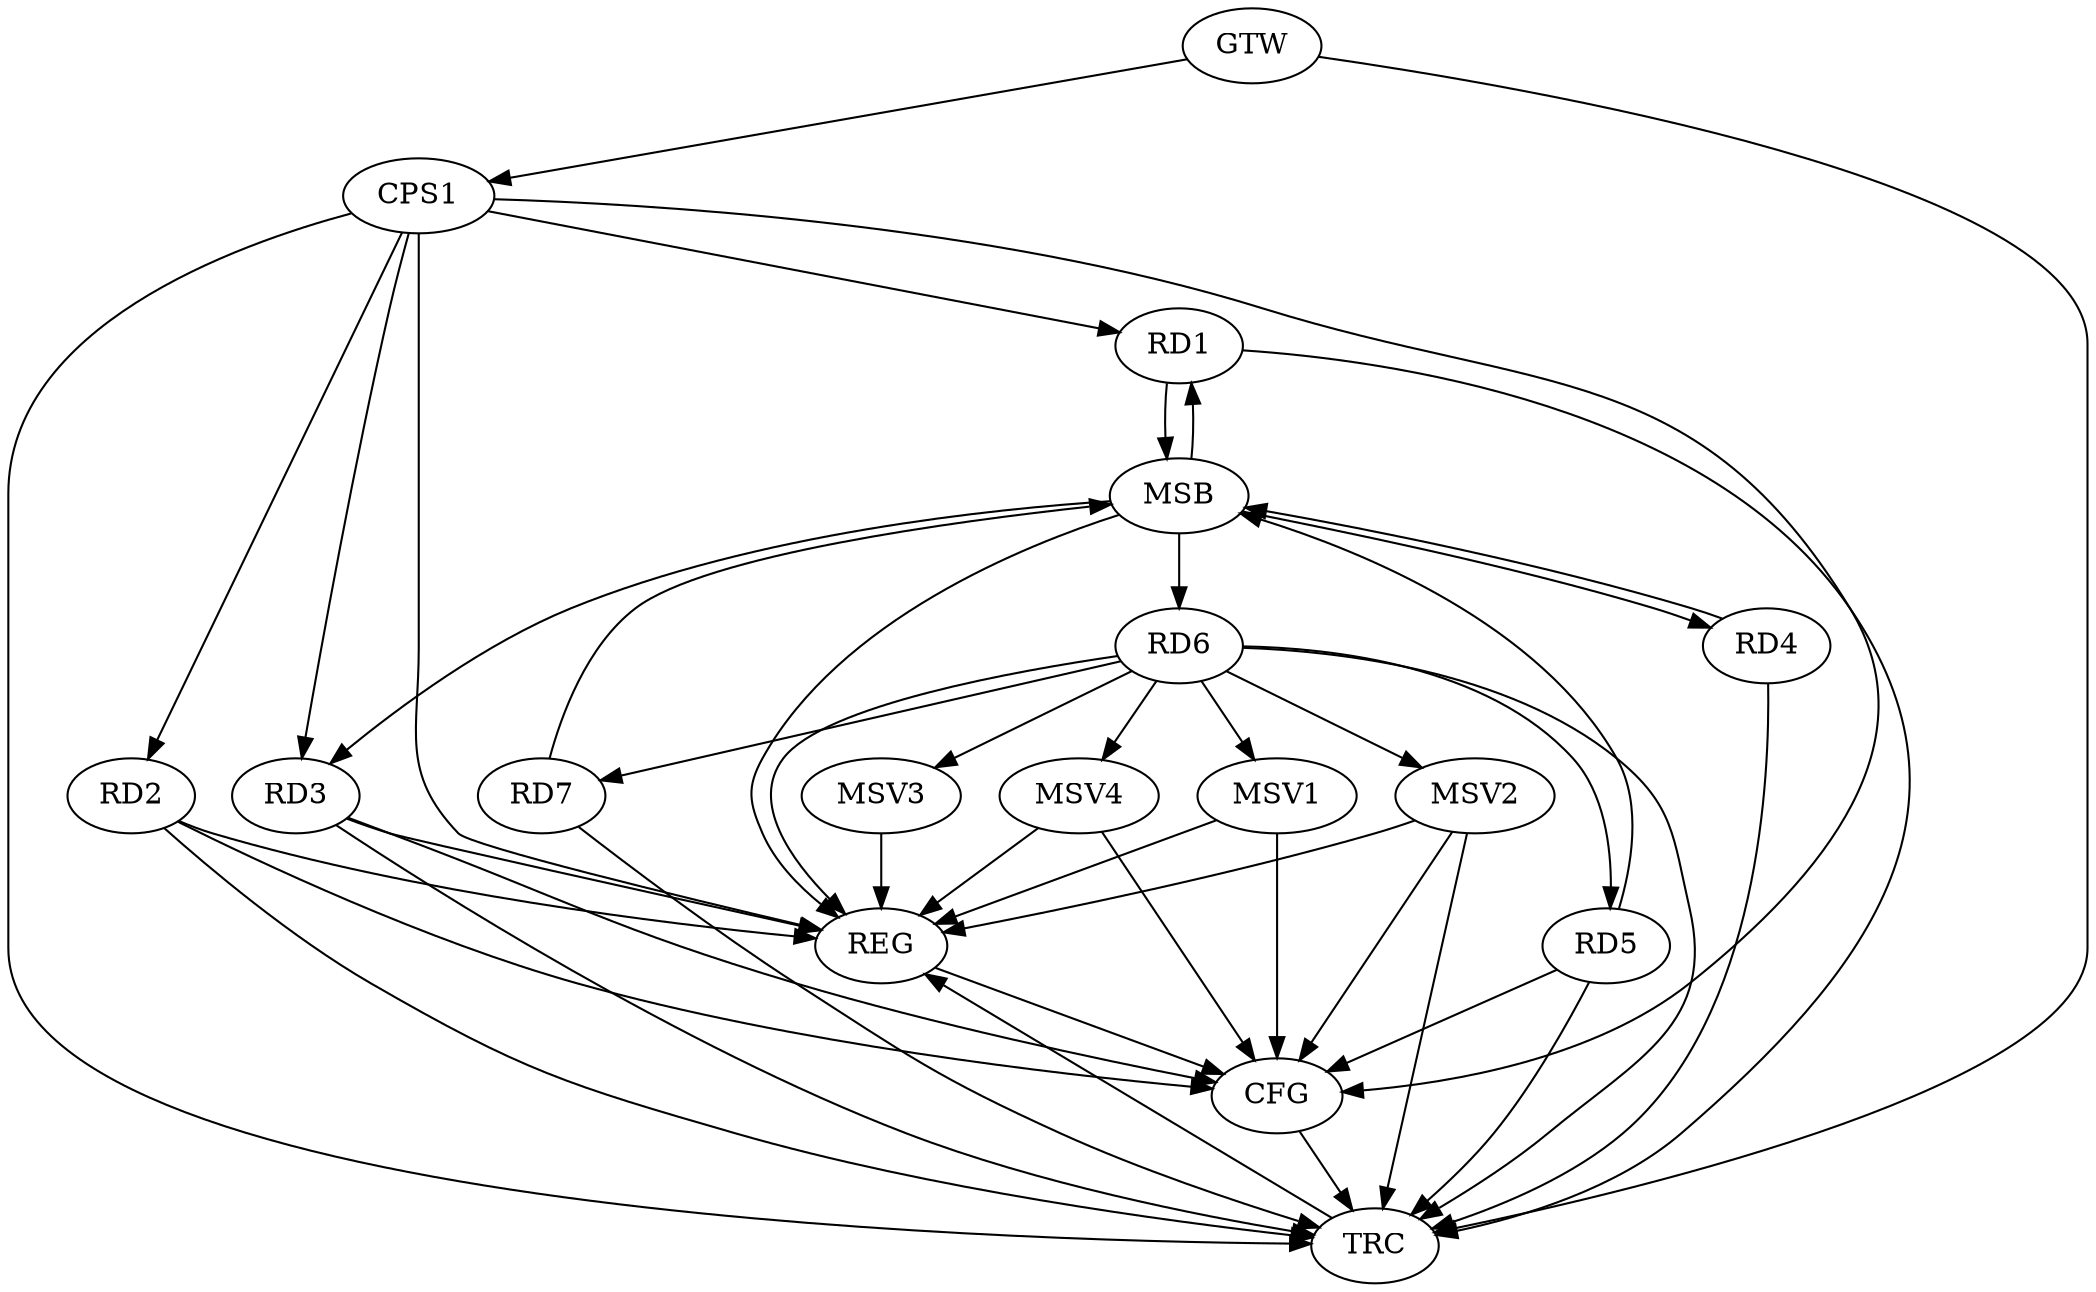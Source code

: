 strict digraph G {
  RD1 [ label="RD1" ];
  RD2 [ label="RD2" ];
  RD3 [ label="RD3" ];
  RD4 [ label="RD4" ];
  RD5 [ label="RD5" ];
  RD6 [ label="RD6" ];
  RD7 [ label="RD7" ];
  CPS1 [ label="CPS1" ];
  GTW [ label="GTW" ];
  REG [ label="REG" ];
  MSB [ label="MSB" ];
  CFG [ label="CFG" ];
  TRC [ label="TRC" ];
  MSV1 [ label="MSV1" ];
  MSV2 [ label="MSV2" ];
  MSV3 [ label="MSV3" ];
  MSV4 [ label="MSV4" ];
  RD6 -> RD5;
  RD6 -> RD7;
  CPS1 -> RD1;
  CPS1 -> RD2;
  CPS1 -> RD3;
  GTW -> CPS1;
  RD2 -> REG;
  RD3 -> REG;
  RD6 -> REG;
  CPS1 -> REG;
  RD1 -> MSB;
  MSB -> REG;
  RD4 -> MSB;
  MSB -> RD3;
  MSB -> RD6;
  RD5 -> MSB;
  MSB -> RD4;
  RD7 -> MSB;
  MSB -> RD1;
  RD3 -> CFG;
  RD5 -> CFG;
  RD2 -> CFG;
  CPS1 -> CFG;
  REG -> CFG;
  RD1 -> TRC;
  RD2 -> TRC;
  RD3 -> TRC;
  RD4 -> TRC;
  RD5 -> TRC;
  RD6 -> TRC;
  RD7 -> TRC;
  CPS1 -> TRC;
  GTW -> TRC;
  CFG -> TRC;
  TRC -> REG;
  RD6 -> MSV1;
  MSV1 -> REG;
  MSV1 -> CFG;
  RD6 -> MSV2;
  MSV2 -> REG;
  MSV2 -> TRC;
  MSV2 -> CFG;
  RD6 -> MSV3;
  MSV3 -> REG;
  RD6 -> MSV4;
  MSV4 -> REG;
  MSV4 -> CFG;
}
